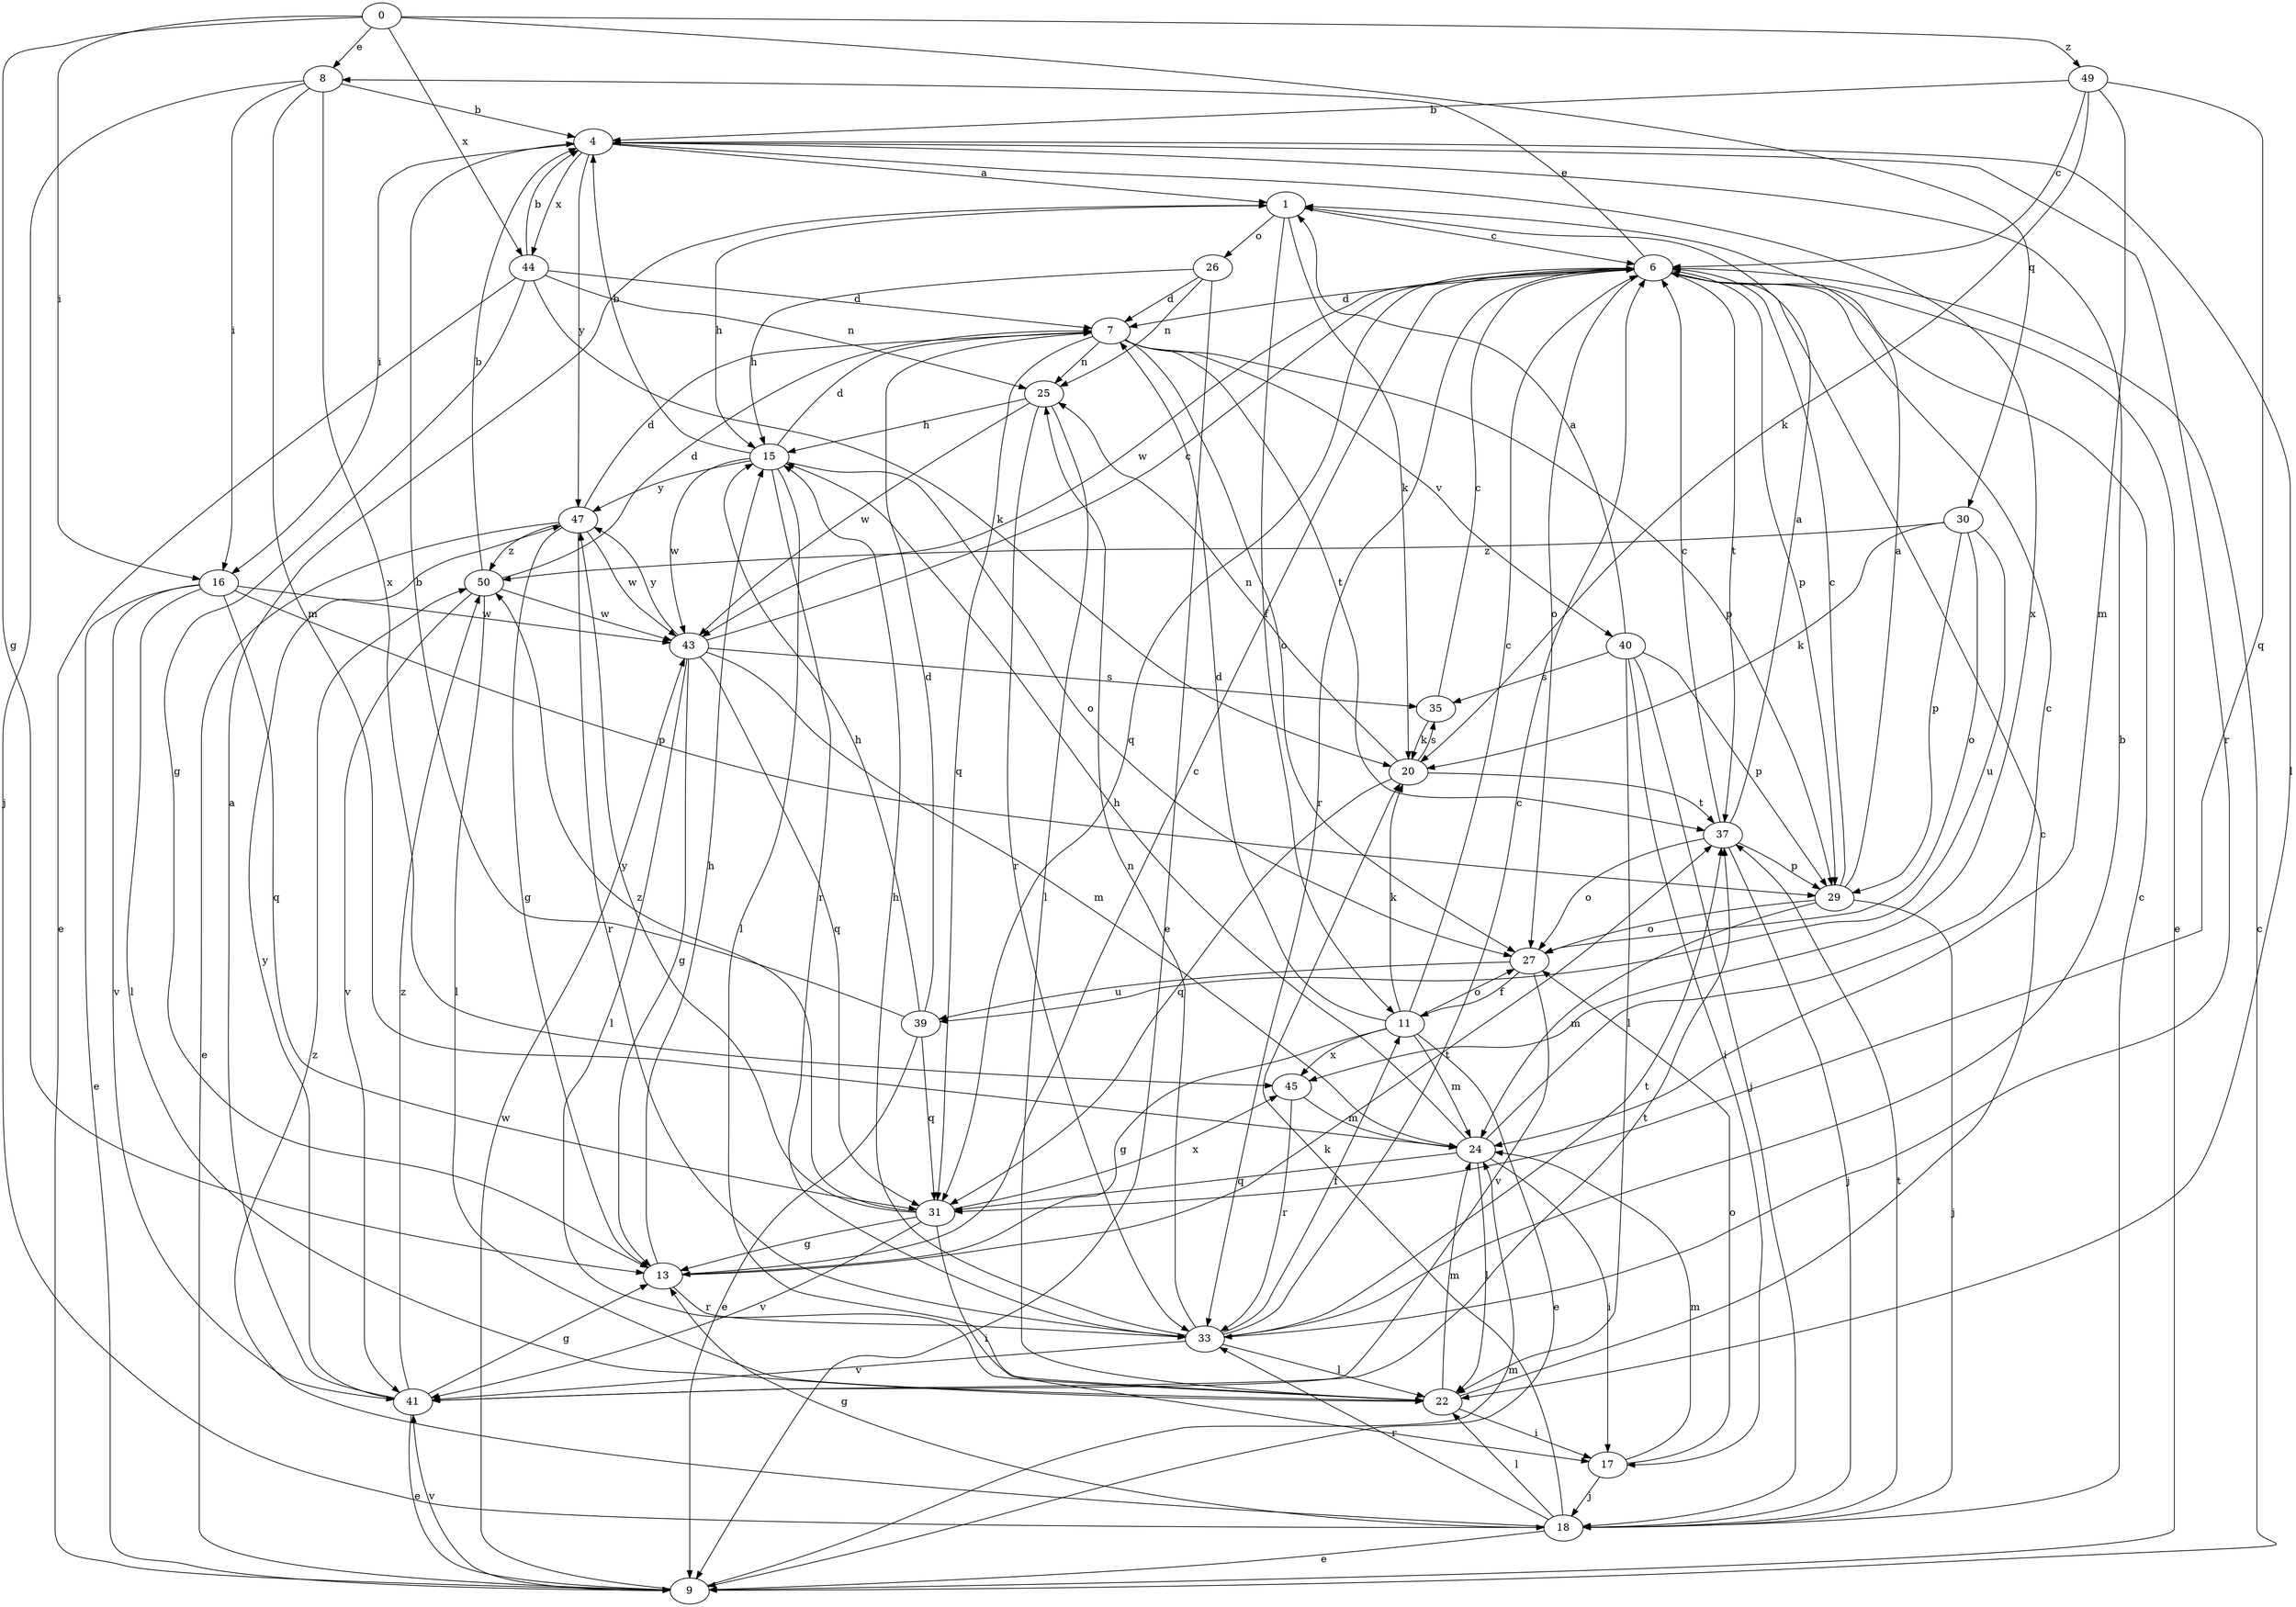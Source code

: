 strict digraph  {
0;
1;
4;
6;
7;
8;
9;
11;
13;
15;
16;
17;
18;
20;
22;
24;
25;
26;
27;
29;
30;
31;
33;
35;
37;
39;
40;
41;
43;
44;
45;
47;
49;
50;
0 -> 8  [label=e];
0 -> 13  [label=g];
0 -> 16  [label=i];
0 -> 30  [label=q];
0 -> 44  [label=x];
0 -> 49  [label=z];
1 -> 6  [label=c];
1 -> 11  [label=f];
1 -> 15  [label=h];
1 -> 20  [label=k];
1 -> 26  [label=o];
4 -> 1  [label=a];
4 -> 16  [label=i];
4 -> 22  [label=l];
4 -> 33  [label=r];
4 -> 44  [label=x];
4 -> 45  [label=x];
4 -> 47  [label=y];
6 -> 7  [label=d];
6 -> 8  [label=e];
6 -> 9  [label=e];
6 -> 27  [label=o];
6 -> 29  [label=p];
6 -> 31  [label=q];
6 -> 33  [label=r];
6 -> 37  [label=t];
6 -> 43  [label=w];
7 -> 25  [label=n];
7 -> 27  [label=o];
7 -> 29  [label=p];
7 -> 31  [label=q];
7 -> 37  [label=t];
7 -> 40  [label=v];
8 -> 4  [label=b];
8 -> 16  [label=i];
8 -> 18  [label=j];
8 -> 24  [label=m];
8 -> 45  [label=x];
9 -> 6  [label=c];
9 -> 24  [label=m];
9 -> 41  [label=v];
9 -> 43  [label=w];
11 -> 6  [label=c];
11 -> 7  [label=d];
11 -> 9  [label=e];
11 -> 13  [label=g];
11 -> 20  [label=k];
11 -> 24  [label=m];
11 -> 27  [label=o];
11 -> 45  [label=x];
13 -> 6  [label=c];
13 -> 15  [label=h];
13 -> 33  [label=r];
13 -> 37  [label=t];
15 -> 4  [label=b];
15 -> 7  [label=d];
15 -> 22  [label=l];
15 -> 27  [label=o];
15 -> 33  [label=r];
15 -> 43  [label=w];
15 -> 47  [label=y];
16 -> 9  [label=e];
16 -> 22  [label=l];
16 -> 29  [label=p];
16 -> 31  [label=q];
16 -> 41  [label=v];
16 -> 43  [label=w];
17 -> 18  [label=j];
17 -> 24  [label=m];
17 -> 27  [label=o];
18 -> 6  [label=c];
18 -> 9  [label=e];
18 -> 13  [label=g];
18 -> 20  [label=k];
18 -> 22  [label=l];
18 -> 33  [label=r];
18 -> 37  [label=t];
18 -> 50  [label=z];
20 -> 25  [label=n];
20 -> 31  [label=q];
20 -> 35  [label=s];
20 -> 37  [label=t];
22 -> 6  [label=c];
22 -> 17  [label=i];
22 -> 24  [label=m];
24 -> 6  [label=c];
24 -> 15  [label=h];
24 -> 17  [label=i];
24 -> 22  [label=l];
24 -> 31  [label=q];
25 -> 15  [label=h];
25 -> 22  [label=l];
25 -> 33  [label=r];
25 -> 43  [label=w];
26 -> 7  [label=d];
26 -> 9  [label=e];
26 -> 15  [label=h];
26 -> 25  [label=n];
27 -> 11  [label=f];
27 -> 39  [label=u];
27 -> 41  [label=v];
29 -> 1  [label=a];
29 -> 6  [label=c];
29 -> 18  [label=j];
29 -> 24  [label=m];
29 -> 27  [label=o];
30 -> 20  [label=k];
30 -> 27  [label=o];
30 -> 29  [label=p];
30 -> 39  [label=u];
30 -> 50  [label=z];
31 -> 13  [label=g];
31 -> 17  [label=i];
31 -> 41  [label=v];
31 -> 45  [label=x];
31 -> 47  [label=y];
31 -> 50  [label=z];
33 -> 4  [label=b];
33 -> 6  [label=c];
33 -> 11  [label=f];
33 -> 15  [label=h];
33 -> 22  [label=l];
33 -> 25  [label=n];
33 -> 37  [label=t];
33 -> 41  [label=v];
35 -> 6  [label=c];
35 -> 20  [label=k];
37 -> 1  [label=a];
37 -> 6  [label=c];
37 -> 18  [label=j];
37 -> 27  [label=o];
37 -> 29  [label=p];
39 -> 4  [label=b];
39 -> 7  [label=d];
39 -> 9  [label=e];
39 -> 15  [label=h];
39 -> 31  [label=q];
40 -> 1  [label=a];
40 -> 17  [label=i];
40 -> 18  [label=j];
40 -> 22  [label=l];
40 -> 29  [label=p];
40 -> 35  [label=s];
41 -> 1  [label=a];
41 -> 9  [label=e];
41 -> 13  [label=g];
41 -> 37  [label=t];
41 -> 47  [label=y];
41 -> 50  [label=z];
43 -> 6  [label=c];
43 -> 13  [label=g];
43 -> 22  [label=l];
43 -> 24  [label=m];
43 -> 31  [label=q];
43 -> 35  [label=s];
43 -> 47  [label=y];
44 -> 4  [label=b];
44 -> 7  [label=d];
44 -> 9  [label=e];
44 -> 13  [label=g];
44 -> 20  [label=k];
44 -> 25  [label=n];
45 -> 24  [label=m];
45 -> 33  [label=r];
47 -> 7  [label=d];
47 -> 9  [label=e];
47 -> 13  [label=g];
47 -> 33  [label=r];
47 -> 43  [label=w];
47 -> 50  [label=z];
49 -> 4  [label=b];
49 -> 6  [label=c];
49 -> 20  [label=k];
49 -> 24  [label=m];
49 -> 31  [label=q];
50 -> 4  [label=b];
50 -> 7  [label=d];
50 -> 22  [label=l];
50 -> 41  [label=v];
50 -> 43  [label=w];
}
